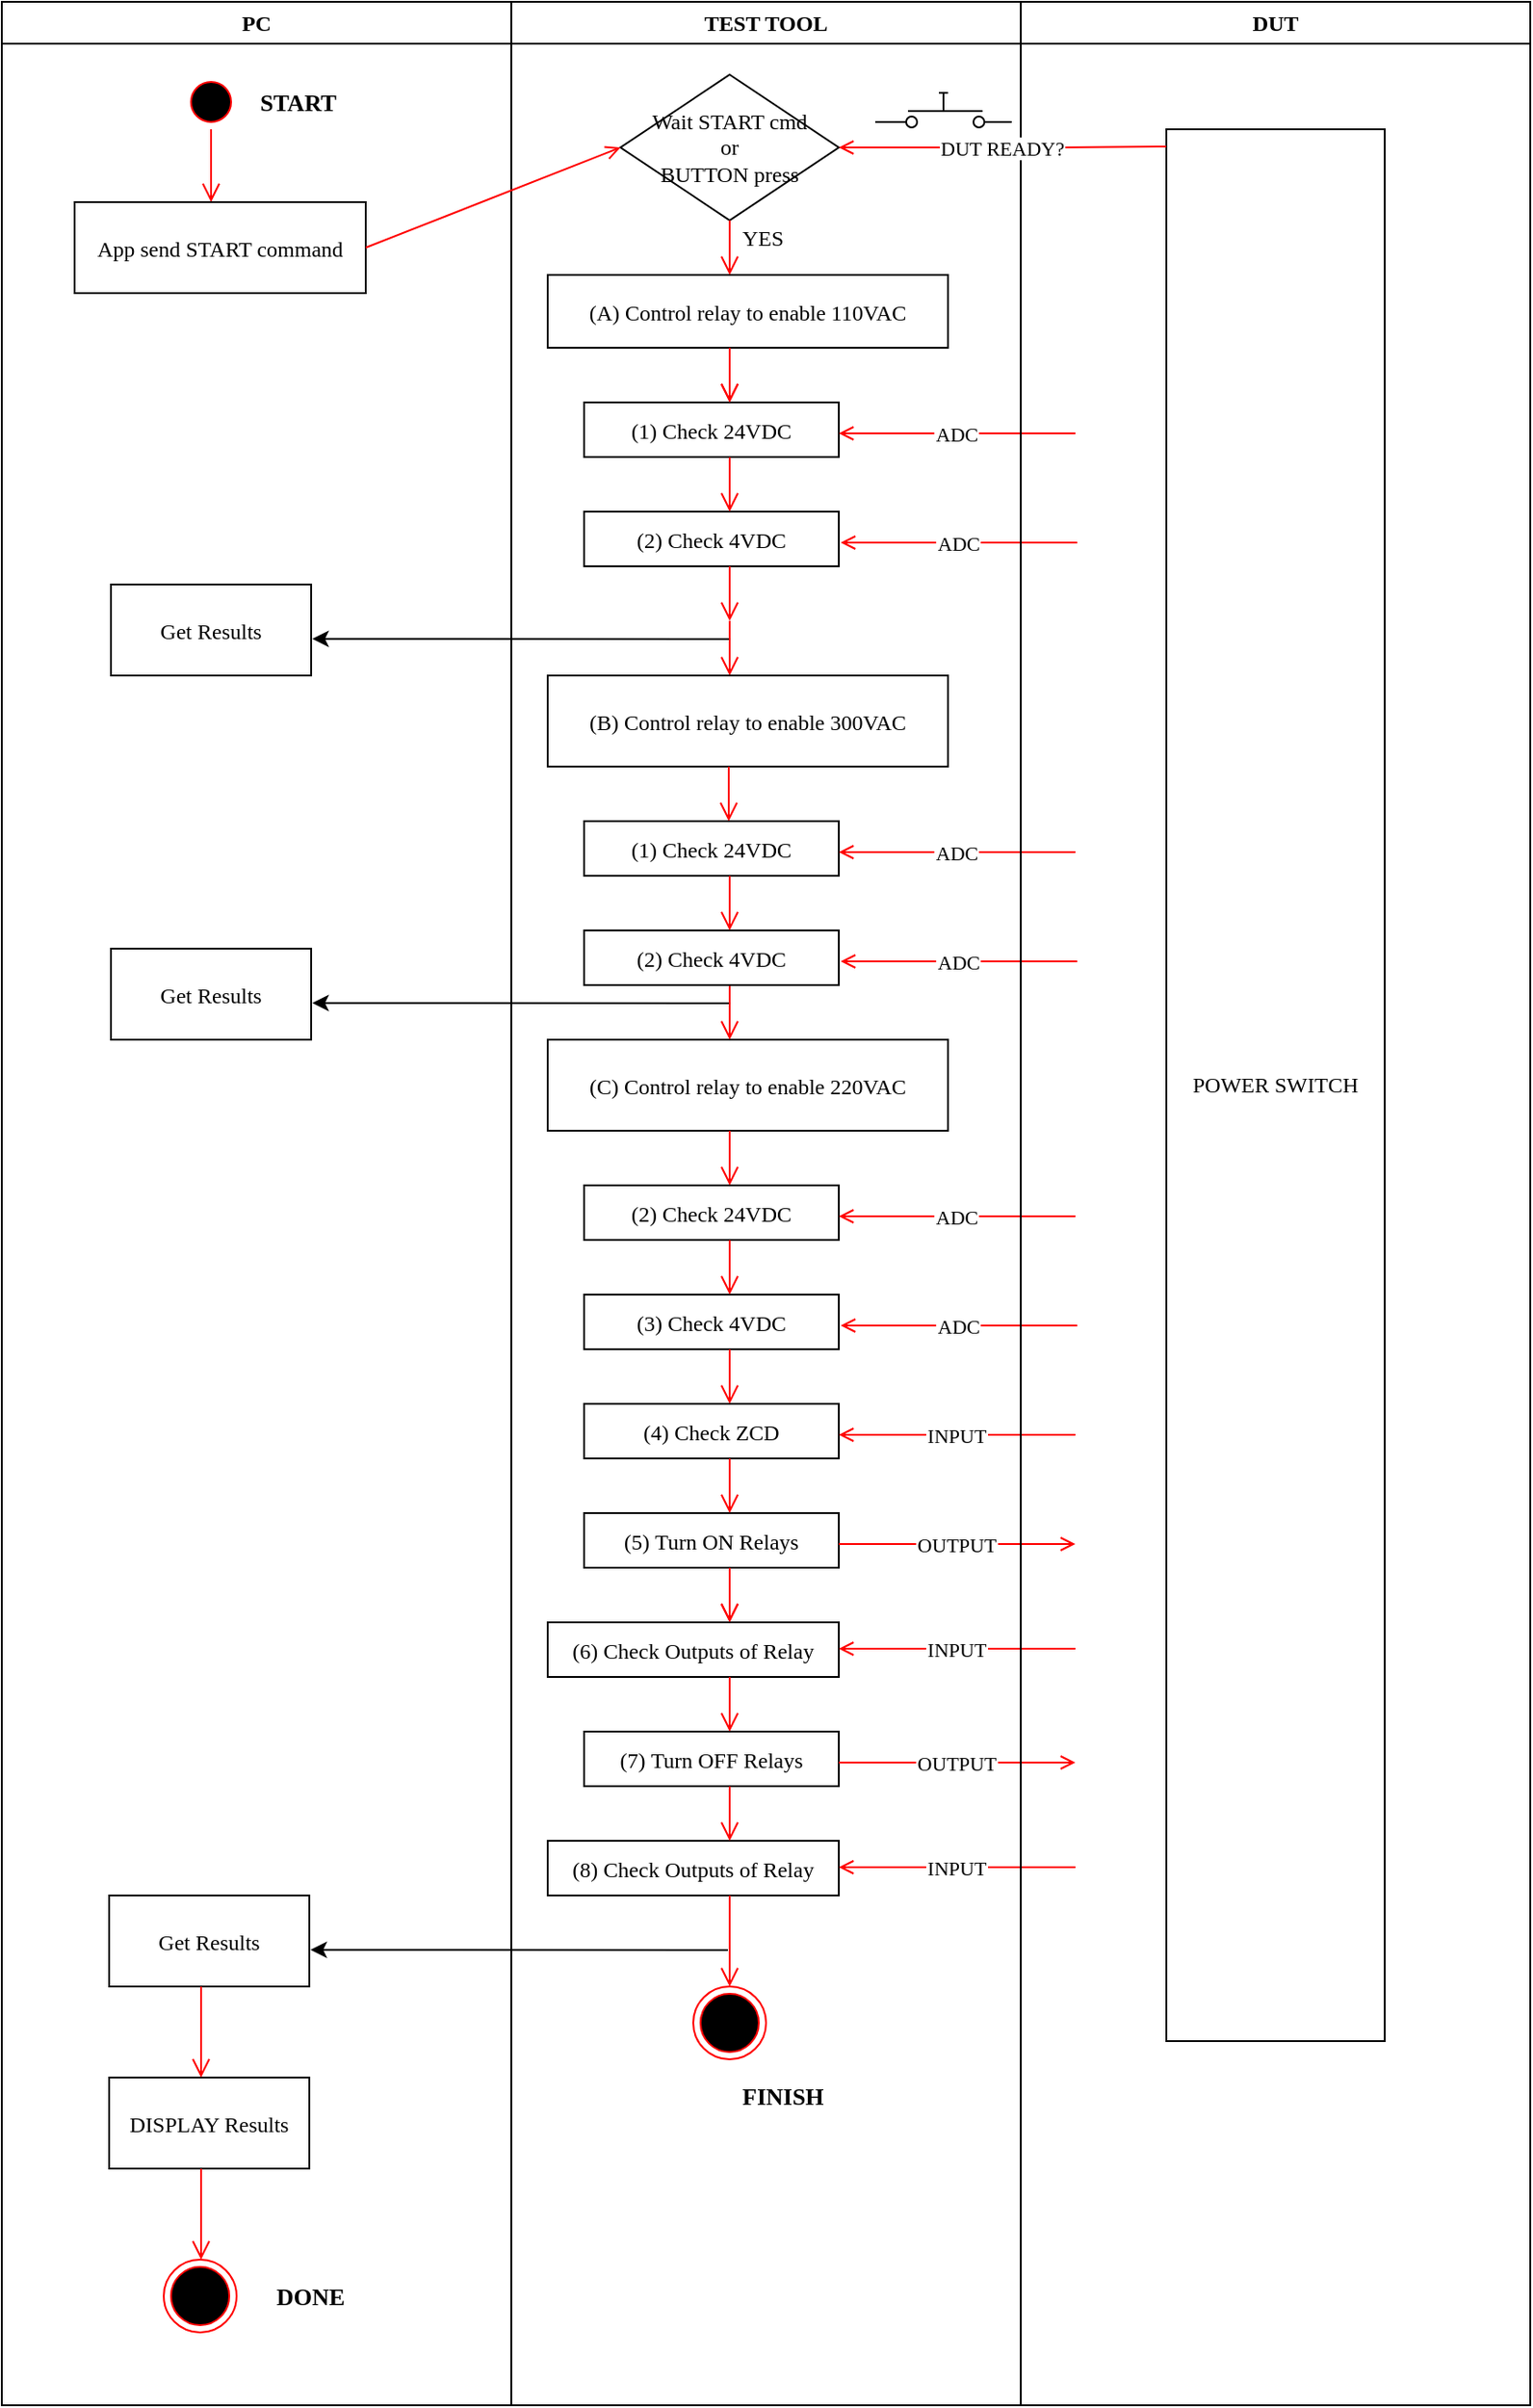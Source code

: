<mxfile version="12.2.2" type="github" pages="1">
  <diagram name="Page-1" id="e7e014a7-5840-1c2e-5031-d8a46d1fe8dd">
    <mxGraphModel dx="2565" dy="1483" grid="1" gridSize="10" guides="1" tooltips="1" connect="1" arrows="1" fold="1" page="1" pageScale="1" pageWidth="1169" pageHeight="1654" background="#ffffff" math="0" shadow="0">
      <root>
        <mxCell id="0"/>
        <mxCell id="1" parent="0"/>
        <mxCell id="2" value="PC" style="swimlane;whiteSpace=wrap;fontFamily=Verdana;" parent="1" vertex="1">
          <mxGeometry x="160" y="120" width="280" height="1320" as="geometry"/>
        </mxCell>
        <mxCell id="5" value="" style="ellipse;shape=startState;fillColor=#000000;strokeColor=#ff0000;fontFamily=Verdana;" parent="2" vertex="1">
          <mxGeometry x="100" y="40" width="30" height="30" as="geometry"/>
        </mxCell>
        <mxCell id="6" value="" style="edgeStyle=elbowEdgeStyle;elbow=horizontal;verticalAlign=bottom;endArrow=open;endSize=8;strokeColor=#FF0000;endFill=1;rounded=0;fontFamily=Verdana;" parent="2" source="5" target="7" edge="1">
          <mxGeometry x="100" y="40" as="geometry">
            <mxPoint x="115" y="110" as="targetPoint"/>
          </mxGeometry>
        </mxCell>
        <mxCell id="7" value="App send START command" style="fontFamily=Verdana;" parent="2" vertex="1">
          <mxGeometry x="40" y="110" width="160" height="50" as="geometry"/>
        </mxCell>
        <mxCell id="PegpGRT2m6IFtcztipyP-41" value="&lt;font style=&quot;font-size: 13px&quot;&gt;&lt;b&gt;START&lt;/b&gt;&lt;/font&gt;" style="text;html=1;resizable=0;points=[];autosize=1;align=left;verticalAlign=top;spacingTop=-4;fontFamily=Verdana;" vertex="1" parent="2">
          <mxGeometry x="140" y="45" width="60" height="20" as="geometry"/>
        </mxCell>
        <mxCell id="PegpGRT2m6IFtcztipyP-96" value="Get Results" style="fontFamily=Verdana;" vertex="1" parent="2">
          <mxGeometry x="60" y="320" width="110" height="50" as="geometry"/>
        </mxCell>
        <mxCell id="PegpGRT2m6IFtcztipyP-97" value="" style="endArrow=classic;html=1;entryX=1.006;entryY=0.597;entryDx=0;entryDy=0;entryPerimeter=0;fontFamily=Verdana;" edge="1" parent="2" target="PegpGRT2m6IFtcztipyP-96">
          <mxGeometry width="50" height="50" relative="1" as="geometry">
            <mxPoint x="400" y="350" as="sourcePoint"/>
            <mxPoint x="210" y="370" as="targetPoint"/>
          </mxGeometry>
        </mxCell>
        <mxCell id="PegpGRT2m6IFtcztipyP-98" value="Get Results" style="fontFamily=Verdana;" vertex="1" parent="2">
          <mxGeometry x="60" y="520" width="110" height="50" as="geometry"/>
        </mxCell>
        <mxCell id="PegpGRT2m6IFtcztipyP-99" value="" style="endArrow=classic;html=1;entryX=1.006;entryY=0.597;entryDx=0;entryDy=0;entryPerimeter=0;fontFamily=Verdana;" edge="1" target="PegpGRT2m6IFtcztipyP-98" parent="2">
          <mxGeometry width="50" height="50" relative="1" as="geometry">
            <mxPoint x="400" y="550" as="sourcePoint"/>
            <mxPoint x="50" y="450" as="targetPoint"/>
          </mxGeometry>
        </mxCell>
        <mxCell id="PegpGRT2m6IFtcztipyP-100" value="Get Results" style="fontFamily=Verdana;" vertex="1" parent="2">
          <mxGeometry x="59" y="1040" width="110" height="50" as="geometry"/>
        </mxCell>
        <mxCell id="PegpGRT2m6IFtcztipyP-101" value="" style="endArrow=classic;html=1;entryX=1.006;entryY=0.597;entryDx=0;entryDy=0;entryPerimeter=0;fontFamily=Verdana;" edge="1" target="PegpGRT2m6IFtcztipyP-100" parent="2">
          <mxGeometry width="50" height="50" relative="1" as="geometry">
            <mxPoint x="399" y="1070" as="sourcePoint"/>
            <mxPoint x="-111" y="780" as="targetPoint"/>
          </mxGeometry>
        </mxCell>
        <mxCell id="PegpGRT2m6IFtcztipyP-104" value="DISPLAY Results" style="fontFamily=Verdana;" vertex="1" parent="2">
          <mxGeometry x="59" y="1140" width="110" height="50" as="geometry"/>
        </mxCell>
        <mxCell id="PegpGRT2m6IFtcztipyP-109" value="" style="edgeStyle=elbowEdgeStyle;elbow=horizontal;verticalAlign=bottom;endArrow=open;endSize=8;strokeColor=#FF0000;endFill=1;rounded=0;fontFamily=Verdana;" edge="1" parent="2">
          <mxGeometry x="-4025.5" y="-150" as="geometry">
            <mxPoint x="109" y="1140" as="targetPoint"/>
            <mxPoint x="109.5" y="1090" as="sourcePoint"/>
          </mxGeometry>
        </mxCell>
        <mxCell id="PegpGRT2m6IFtcztipyP-110" value="" style="edgeStyle=elbowEdgeStyle;elbow=horizontal;verticalAlign=bottom;endArrow=open;endSize=8;strokeColor=#FF0000;endFill=1;rounded=0;fontFamily=Verdana;" edge="1" parent="2">
          <mxGeometry x="-4185.5" y="-170" as="geometry">
            <mxPoint x="109" y="1240" as="targetPoint"/>
            <mxPoint x="109.5" y="1190" as="sourcePoint"/>
          </mxGeometry>
        </mxCell>
        <mxCell id="PegpGRT2m6IFtcztipyP-108" value="" style="ellipse;shape=endState;fillColor=#000000;strokeColor=#ff0000;fontFamily=Verdana;" vertex="1" parent="2">
          <mxGeometry x="89" y="1240" width="40" height="40" as="geometry"/>
        </mxCell>
        <mxCell id="PegpGRT2m6IFtcztipyP-111" value="&lt;font style=&quot;font-size: 13px&quot;&gt;&lt;b&gt;DONE&lt;/b&gt;&lt;/font&gt;" style="text;html=1;resizable=0;points=[];autosize=1;align=left;verticalAlign=top;spacingTop=-4;fontFamily=Verdana;" vertex="1" parent="2">
          <mxGeometry x="149" y="1250" width="60" height="20" as="geometry"/>
        </mxCell>
        <mxCell id="3" value="TEST TOOL" style="swimlane;whiteSpace=wrap;startSize=23;fontFamily=Verdana;" parent="1" vertex="1">
          <mxGeometry x="440" y="120" width="280" height="1320" as="geometry"/>
        </mxCell>
        <mxCell id="15" value="(A) Control relay to enable 110VAC" style="fontFamily=Verdana;" parent="3" vertex="1">
          <mxGeometry x="20" y="150" width="220" height="40" as="geometry"/>
        </mxCell>
        <mxCell id="PegpGRT2m6IFtcztipyP-47" value="(1) Check 24VDC" style="fontFamily=Verdana;" vertex="1" parent="3">
          <mxGeometry x="40" y="220" width="140" height="30" as="geometry"/>
        </mxCell>
        <mxCell id="PegpGRT2m6IFtcztipyP-48" value="(2) Check 4VDC" style="fontFamily=Verdana;" vertex="1" parent="3">
          <mxGeometry x="40" y="280" width="140" height="30" as="geometry"/>
        </mxCell>
        <mxCell id="PegpGRT2m6IFtcztipyP-64" value="ADC" style="endArrow=open;strokeColor=#FF0000;endFill=1;rounded=0;fontFamily=Verdana;" edge="1" parent="3">
          <mxGeometry relative="1" as="geometry">
            <mxPoint x="310" y="237.0" as="sourcePoint"/>
            <mxPoint x="180" y="237.0" as="targetPoint"/>
          </mxGeometry>
        </mxCell>
        <mxCell id="PegpGRT2m6IFtcztipyP-65" value="ADC" style="endArrow=open;strokeColor=#FF0000;endFill=1;rounded=0;fontFamily=Verdana;" edge="1" parent="3">
          <mxGeometry relative="1" as="geometry">
            <mxPoint x="311" y="297" as="sourcePoint"/>
            <mxPoint x="181" y="297" as="targetPoint"/>
          </mxGeometry>
        </mxCell>
        <mxCell id="PegpGRT2m6IFtcztipyP-80" value="" style="edgeStyle=elbowEdgeStyle;elbow=horizontal;verticalAlign=bottom;endArrow=open;endSize=8;strokeColor=#FF0000;endFill=1;rounded=0;fontFamily=Verdana;" edge="1" parent="3">
          <mxGeometry x="-55" y="30" as="geometry">
            <mxPoint x="119.759" y="220" as="targetPoint"/>
            <mxPoint x="120" y="190" as="sourcePoint"/>
          </mxGeometry>
        </mxCell>
        <mxCell id="PegpGRT2m6IFtcztipyP-81" value="" style="edgeStyle=elbowEdgeStyle;elbow=horizontal;verticalAlign=bottom;endArrow=open;endSize=8;strokeColor=#FF0000;endFill=1;rounded=0;fontFamily=Verdana;" edge="1" parent="3">
          <mxGeometry x="-495" y="-90" as="geometry">
            <mxPoint x="119.759" y="220" as="targetPoint"/>
            <mxPoint x="120" y="190" as="sourcePoint"/>
          </mxGeometry>
        </mxCell>
        <mxCell id="PegpGRT2m6IFtcztipyP-82" value="" style="edgeStyle=elbowEdgeStyle;elbow=horizontal;verticalAlign=bottom;endArrow=open;endSize=8;strokeColor=#FF0000;endFill=1;rounded=0;fontFamily=Verdana;" edge="1" parent="3">
          <mxGeometry x="-495" y="-30" as="geometry">
            <mxPoint x="119.759" y="280" as="targetPoint"/>
            <mxPoint x="120" y="250" as="sourcePoint"/>
          </mxGeometry>
        </mxCell>
        <mxCell id="PegpGRT2m6IFtcztipyP-83" value="" style="edgeStyle=elbowEdgeStyle;elbow=horizontal;verticalAlign=bottom;endArrow=open;endSize=8;strokeColor=#FF0000;endFill=1;rounded=0;fontFamily=Verdana;" edge="1" parent="3">
          <mxGeometry x="-935" y="-90" as="geometry">
            <mxPoint x="119.759" y="340" as="targetPoint"/>
            <mxPoint x="120" y="310" as="sourcePoint"/>
          </mxGeometry>
        </mxCell>
        <mxCell id="PegpGRT2m6IFtcztipyP-88" value="" style="edgeStyle=elbowEdgeStyle;elbow=horizontal;verticalAlign=bottom;endArrow=open;endSize=8;strokeColor=#FF0000;endFill=1;rounded=0;fontFamily=Verdana;" edge="1" parent="3">
          <mxGeometry x="-2255" y="-420" as="geometry">
            <mxPoint x="119.759" y="370" as="targetPoint"/>
            <mxPoint x="120" y="340" as="sourcePoint"/>
          </mxGeometry>
        </mxCell>
        <mxCell id="PegpGRT2m6IFtcztipyP-89" value="(B) Control relay to enable 300VAC" style="fontFamily=Verdana;" vertex="1" parent="3">
          <mxGeometry x="20" y="370" width="220" height="50" as="geometry"/>
        </mxCell>
        <mxCell id="PegpGRT2m6IFtcztipyP-92" value="(C) Control relay to enable 220VAC" style="fontFamily=Verdana;" vertex="1" parent="3">
          <mxGeometry x="20" y="570" width="220" height="50" as="geometry"/>
        </mxCell>
        <mxCell id="PegpGRT2m6IFtcztipyP-94" value="" style="edgeStyle=elbowEdgeStyle;elbow=horizontal;verticalAlign=bottom;endArrow=open;endSize=8;strokeColor=#FF0000;endFill=1;rounded=0;fontFamily=Verdana;" edge="1" parent="3">
          <mxGeometry x="-3135" y="-140" as="geometry">
            <mxPoint x="119.759" y="890" as="targetPoint"/>
            <mxPoint x="120" y="860" as="sourcePoint"/>
          </mxGeometry>
        </mxCell>
        <mxCell id="PegpGRT2m6IFtcztipyP-95" value="" style="edgeStyle=elbowEdgeStyle;elbow=horizontal;verticalAlign=bottom;endArrow=open;endSize=8;strokeColor=#FF0000;endFill=1;rounded=0;fontFamily=Verdana;" edge="1" parent="3">
          <mxGeometry x="-3135" y="-460" as="geometry">
            <mxPoint x="119.759" y="570" as="targetPoint"/>
            <mxPoint x="120" y="540" as="sourcePoint"/>
          </mxGeometry>
        </mxCell>
        <mxCell id="PegpGRT2m6IFtcztipyP-113" value="Wait START cmd&lt;br&gt;or&lt;br&gt;BUTTON press" style="rhombus;whiteSpace=wrap;html=1;fontFamily=Verdana;" vertex="1" parent="3">
          <mxGeometry x="60" y="40" width="120" height="80" as="geometry"/>
        </mxCell>
        <mxCell id="PegpGRT2m6IFtcztipyP-114" value="" style="edgeStyle=elbowEdgeStyle;elbow=horizontal;verticalAlign=bottom;endArrow=open;endSize=8;strokeColor=#FF0000;endFill=1;rounded=0;fontFamily=Verdana;" edge="1" parent="3">
          <mxGeometry x="-495" y="-160" as="geometry">
            <mxPoint x="119.759" y="150" as="targetPoint"/>
            <mxPoint x="120" y="120" as="sourcePoint"/>
          </mxGeometry>
        </mxCell>
        <mxCell id="PegpGRT2m6IFtcztipyP-115" value="YES" style="text;html=1;resizable=0;points=[];autosize=1;align=left;verticalAlign=top;spacingTop=-4;fontFamily=Verdana;" vertex="1" parent="3">
          <mxGeometry x="124.5" y="120" width="40" height="20" as="geometry"/>
        </mxCell>
        <mxCell id="PegpGRT2m6IFtcztipyP-180" value="(1) Check 24VDC" style="fontFamily=Verdana;" vertex="1" parent="3">
          <mxGeometry x="40" y="450" width="140" height="30" as="geometry"/>
        </mxCell>
        <mxCell id="PegpGRT2m6IFtcztipyP-181" value="(2) Check 4VDC" style="fontFamily=Verdana;" vertex="1" parent="3">
          <mxGeometry x="40" y="510" width="140" height="30" as="geometry"/>
        </mxCell>
        <mxCell id="PegpGRT2m6IFtcztipyP-182" value="ADC" style="endArrow=open;strokeColor=#FF0000;endFill=1;rounded=0;fontFamily=Verdana;" edge="1" parent="3">
          <mxGeometry relative="1" as="geometry">
            <mxPoint x="310" y="467" as="sourcePoint"/>
            <mxPoint x="180" y="467" as="targetPoint"/>
          </mxGeometry>
        </mxCell>
        <mxCell id="PegpGRT2m6IFtcztipyP-183" value="ADC" style="endArrow=open;strokeColor=#FF0000;endFill=1;rounded=0;fontFamily=Verdana;" edge="1" parent="3">
          <mxGeometry relative="1" as="geometry">
            <mxPoint x="311" y="527" as="sourcePoint"/>
            <mxPoint x="181" y="527" as="targetPoint"/>
          </mxGeometry>
        </mxCell>
        <mxCell id="PegpGRT2m6IFtcztipyP-184" value="" style="edgeStyle=elbowEdgeStyle;elbow=horizontal;verticalAlign=bottom;endArrow=open;endSize=8;strokeColor=#FF0000;endFill=1;rounded=0;fontFamily=Verdana;" edge="1" parent="3">
          <mxGeometry x="-935" y="80" as="geometry">
            <mxPoint x="119.759" y="510" as="targetPoint"/>
            <mxPoint x="120" y="480" as="sourcePoint"/>
          </mxGeometry>
        </mxCell>
        <mxCell id="PegpGRT2m6IFtcztipyP-185" value="" style="edgeStyle=elbowEdgeStyle;elbow=horizontal;verticalAlign=bottom;endArrow=open;endSize=8;strokeColor=#FF0000;endFill=1;rounded=0;fontFamily=Verdana;" edge="1" parent="3">
          <mxGeometry x="-935.5" y="20" as="geometry">
            <mxPoint x="119.259" y="450" as="targetPoint"/>
            <mxPoint x="119.5" y="420" as="sourcePoint"/>
          </mxGeometry>
        </mxCell>
        <mxCell id="PegpGRT2m6IFtcztipyP-187" value="(2) Check 24VDC" style="fontFamily=Verdana;" vertex="1" parent="3">
          <mxGeometry x="40" y="650" width="140" height="30" as="geometry"/>
        </mxCell>
        <mxCell id="PegpGRT2m6IFtcztipyP-188" value="(3) Check 4VDC" style="fontFamily=Verdana;" vertex="1" parent="3">
          <mxGeometry x="40" y="710" width="140" height="30" as="geometry"/>
        </mxCell>
        <mxCell id="PegpGRT2m6IFtcztipyP-189" value="(4) Check ZCD" style="fontFamily=Verdana;" vertex="1" parent="3">
          <mxGeometry x="40" y="770" width="140" height="30" as="geometry"/>
        </mxCell>
        <mxCell id="PegpGRT2m6IFtcztipyP-190" value="(5) Turn ON Relays" style="fontFamily=Verdana;" vertex="1" parent="3">
          <mxGeometry x="40" y="830" width="140" height="30" as="geometry"/>
        </mxCell>
        <mxCell id="PegpGRT2m6IFtcztipyP-192" value="ADC" style="endArrow=open;strokeColor=#FF0000;endFill=1;rounded=0;fontFamily=Verdana;" edge="1" parent="3">
          <mxGeometry relative="1" as="geometry">
            <mxPoint x="310" y="667" as="sourcePoint"/>
            <mxPoint x="180" y="667" as="targetPoint"/>
          </mxGeometry>
        </mxCell>
        <mxCell id="PegpGRT2m6IFtcztipyP-193" value="ADC" style="endArrow=open;strokeColor=#FF0000;endFill=1;rounded=0;fontFamily=Verdana;" edge="1" parent="3">
          <mxGeometry relative="1" as="geometry">
            <mxPoint x="311.0" y="727" as="sourcePoint"/>
            <mxPoint x="181.0" y="727" as="targetPoint"/>
          </mxGeometry>
        </mxCell>
        <mxCell id="PegpGRT2m6IFtcztipyP-194" value="INPUT" style="endArrow=open;strokeColor=#FF0000;endFill=1;rounded=0;fontFamily=Verdana;" edge="1" parent="3">
          <mxGeometry relative="1" as="geometry">
            <mxPoint x="310" y="787" as="sourcePoint"/>
            <mxPoint x="180" y="787" as="targetPoint"/>
          </mxGeometry>
        </mxCell>
        <mxCell id="PegpGRT2m6IFtcztipyP-195" value="OUTPUT" style="endArrow=open;strokeColor=#FF0000;endFill=1;rounded=0;fontFamily=Verdana;" edge="1" parent="3">
          <mxGeometry relative="1" as="geometry">
            <mxPoint x="180" y="847" as="sourcePoint"/>
            <mxPoint x="310" y="847" as="targetPoint"/>
          </mxGeometry>
        </mxCell>
        <mxCell id="PegpGRT2m6IFtcztipyP-196" value="(6) Check Outputs of Relay" style="fontFamily=Verdana;" vertex="1" parent="3">
          <mxGeometry x="20" y="890" width="160" height="30" as="geometry"/>
        </mxCell>
        <mxCell id="PegpGRT2m6IFtcztipyP-197" value="INPUT" style="endArrow=open;strokeColor=#FF0000;endFill=1;rounded=0;fontFamily=Verdana;" edge="1" parent="3">
          <mxGeometry relative="1" as="geometry">
            <mxPoint x="310" y="904.5" as="sourcePoint"/>
            <mxPoint x="180" y="904.5" as="targetPoint"/>
          </mxGeometry>
        </mxCell>
        <mxCell id="PegpGRT2m6IFtcztipyP-198" value="(7) Turn OFF Relays" style="fontFamily=Verdana;" vertex="1" parent="3">
          <mxGeometry x="40" y="950" width="140" height="30" as="geometry"/>
        </mxCell>
        <mxCell id="PegpGRT2m6IFtcztipyP-199" value="OUTPUT" style="endArrow=open;strokeColor=#FF0000;endFill=1;rounded=0;fontFamily=Verdana;" edge="1" parent="3">
          <mxGeometry relative="1" as="geometry">
            <mxPoint x="180" y="967" as="sourcePoint"/>
            <mxPoint x="310" y="967" as="targetPoint"/>
          </mxGeometry>
        </mxCell>
        <mxCell id="PegpGRT2m6IFtcztipyP-200" value="(8) Check Outputs of Relay" style="fontFamily=Verdana;" vertex="1" parent="3">
          <mxGeometry x="20" y="1010" width="160" height="30" as="geometry"/>
        </mxCell>
        <mxCell id="PegpGRT2m6IFtcztipyP-201" value="INPUT" style="endArrow=open;strokeColor=#FF0000;endFill=1;rounded=0;fontFamily=Verdana;" edge="1" parent="3">
          <mxGeometry relative="1" as="geometry">
            <mxPoint x="310" y="1024.5" as="sourcePoint"/>
            <mxPoint x="180" y="1024.5" as="targetPoint"/>
          </mxGeometry>
        </mxCell>
        <mxCell id="PegpGRT2m6IFtcztipyP-202" value="" style="edgeStyle=elbowEdgeStyle;elbow=horizontal;verticalAlign=bottom;endArrow=open;endSize=8;strokeColor=#FF0000;endFill=1;rounded=0;fontFamily=Verdana;" edge="1" parent="3">
          <mxGeometry x="-1855" y="220" as="geometry">
            <mxPoint x="119.759" y="650" as="targetPoint"/>
            <mxPoint x="120" y="620" as="sourcePoint"/>
          </mxGeometry>
        </mxCell>
        <mxCell id="PegpGRT2m6IFtcztipyP-203" value="" style="edgeStyle=elbowEdgeStyle;elbow=horizontal;verticalAlign=bottom;endArrow=open;endSize=8;strokeColor=#FF0000;endFill=1;rounded=0;fontFamily=Verdana;" edge="1" parent="3">
          <mxGeometry x="-1855" y="280" as="geometry">
            <mxPoint x="119.759" y="710" as="targetPoint"/>
            <mxPoint x="120" y="680" as="sourcePoint"/>
          </mxGeometry>
        </mxCell>
        <mxCell id="PegpGRT2m6IFtcztipyP-204" value="" style="edgeStyle=elbowEdgeStyle;elbow=horizontal;verticalAlign=bottom;endArrow=open;endSize=8;strokeColor=#FF0000;endFill=1;rounded=0;fontFamily=Verdana;" edge="1" parent="3">
          <mxGeometry x="-2295" y="220" as="geometry">
            <mxPoint x="119.759" y="770" as="targetPoint"/>
            <mxPoint x="120" y="740" as="sourcePoint"/>
          </mxGeometry>
        </mxCell>
        <mxCell id="PegpGRT2m6IFtcztipyP-205" value="" style="edgeStyle=elbowEdgeStyle;elbow=horizontal;verticalAlign=bottom;endArrow=open;endSize=8;strokeColor=#FF0000;endFill=1;rounded=0;fontFamily=Verdana;" edge="1" parent="3">
          <mxGeometry x="-2295" y="280" as="geometry">
            <mxPoint x="119.759" y="830" as="targetPoint"/>
            <mxPoint x="120" y="800" as="sourcePoint"/>
          </mxGeometry>
        </mxCell>
        <mxCell id="PegpGRT2m6IFtcztipyP-206" value="" style="edgeStyle=elbowEdgeStyle;elbow=horizontal;verticalAlign=bottom;endArrow=open;endSize=8;strokeColor=#FF0000;endFill=1;rounded=0;fontFamily=Verdana;" edge="1" parent="3">
          <mxGeometry x="-2735" y="220" as="geometry">
            <mxPoint x="119.759" y="890" as="targetPoint"/>
            <mxPoint x="120" y="860" as="sourcePoint"/>
          </mxGeometry>
        </mxCell>
        <mxCell id="PegpGRT2m6IFtcztipyP-207" value="" style="edgeStyle=elbowEdgeStyle;elbow=horizontal;verticalAlign=bottom;endArrow=open;endSize=8;strokeColor=#FF0000;endFill=1;rounded=0;fontFamily=Verdana;" edge="1" parent="3">
          <mxGeometry x="-2735" y="280" as="geometry">
            <mxPoint x="119.759" y="950" as="targetPoint"/>
            <mxPoint x="120" y="920" as="sourcePoint"/>
          </mxGeometry>
        </mxCell>
        <mxCell id="PegpGRT2m6IFtcztipyP-208" value="" style="edgeStyle=elbowEdgeStyle;elbow=horizontal;verticalAlign=bottom;endArrow=open;endSize=8;strokeColor=#FF0000;endFill=1;rounded=0;fontFamily=Verdana;" edge="1" parent="3">
          <mxGeometry x="-3175" y="220" as="geometry">
            <mxPoint x="119.759" y="1010" as="targetPoint"/>
            <mxPoint x="120" y="980" as="sourcePoint"/>
          </mxGeometry>
        </mxCell>
        <mxCell id="PegpGRT2m6IFtcztipyP-213" value="" style="edgeStyle=elbowEdgeStyle;elbow=horizontal;verticalAlign=bottom;endArrow=open;endSize=8;strokeColor=#FF0000;endFill=1;rounded=0;fontFamily=Verdana;" edge="1" parent="3">
          <mxGeometry x="-3615" y="160" as="geometry">
            <mxPoint x="120" y="1090" as="targetPoint"/>
            <mxPoint x="120" y="1040" as="sourcePoint"/>
          </mxGeometry>
        </mxCell>
        <mxCell id="PegpGRT2m6IFtcztipyP-215" value="" style="pointerEvents=1;verticalLabelPosition=bottom;shadow=0;dashed=0;align=center;html=1;verticalAlign=top;shape=mxgraph.electrical.electro-mechanical.push_switch_no;fontFamily=Verdana;" vertex="1" parent="3">
          <mxGeometry x="200" y="50" width="75" height="19" as="geometry"/>
        </mxCell>
        <mxCell id="PegpGRT2m6IFtcztipyP-217" value="" style="ellipse;shape=endState;fillColor=#000000;strokeColor=#ff0000;fontFamily=Verdana;" vertex="1" parent="3">
          <mxGeometry x="100" y="1090" width="40" height="40" as="geometry"/>
        </mxCell>
        <mxCell id="PegpGRT2m6IFtcztipyP-218" value="&lt;font style=&quot;font-size: 13px&quot;&gt;&lt;b&gt;FINISH&lt;/b&gt;&lt;/font&gt;" style="text;html=1;resizable=0;points=[];autosize=1;align=left;verticalAlign=top;spacingTop=-4;fontFamily=Verdana;" vertex="1" parent="3">
          <mxGeometry x="124.5" y="1140" width="70" height="20" as="geometry"/>
        </mxCell>
        <mxCell id="4" value="DUT" style="swimlane;whiteSpace=wrap;fontFamily=Verdana;" parent="1" vertex="1">
          <mxGeometry x="720" y="120" width="280" height="1320" as="geometry"/>
        </mxCell>
        <mxCell id="PegpGRT2m6IFtcztipyP-118" value="POWER SWITCH" style="rounded=0;whiteSpace=wrap;html=1;fontFamily=Verdana;" vertex="1" parent="4">
          <mxGeometry x="80" y="70" width="120" height="1050" as="geometry"/>
        </mxCell>
        <mxCell id="PegpGRT2m6IFtcztipyP-214" value="DUT READY?" style="endArrow=open;strokeColor=#FF0000;endFill=1;rounded=0;fontFamily=Verdana;entryX=1;entryY=0.5;entryDx=0;entryDy=0;" edge="1" parent="4" target="PegpGRT2m6IFtcztipyP-113">
          <mxGeometry relative="1" as="geometry">
            <mxPoint x="80" y="79.5" as="sourcePoint"/>
            <mxPoint x="-50" y="79.5" as="targetPoint"/>
            <Array as="points">
              <mxPoint x="20" y="80"/>
            </Array>
          </mxGeometry>
        </mxCell>
        <mxCell id="PegpGRT2m6IFtcztipyP-45" value="" style="endArrow=open;strokeColor=#FF0000;endFill=1;rounded=0;entryX=0;entryY=0.5;entryDx=0;entryDy=0;exitX=1;exitY=0.5;exitDx=0;exitDy=0;fontFamily=Verdana;" edge="1" parent="1" source="7" target="PegpGRT2m6IFtcztipyP-113">
          <mxGeometry relative="1" as="geometry">
            <mxPoint x="330.5" y="244.5" as="sourcePoint"/>
            <mxPoint x="560" y="140" as="targetPoint"/>
          </mxGeometry>
        </mxCell>
      </root>
    </mxGraphModel>
  </diagram>
</mxfile>
